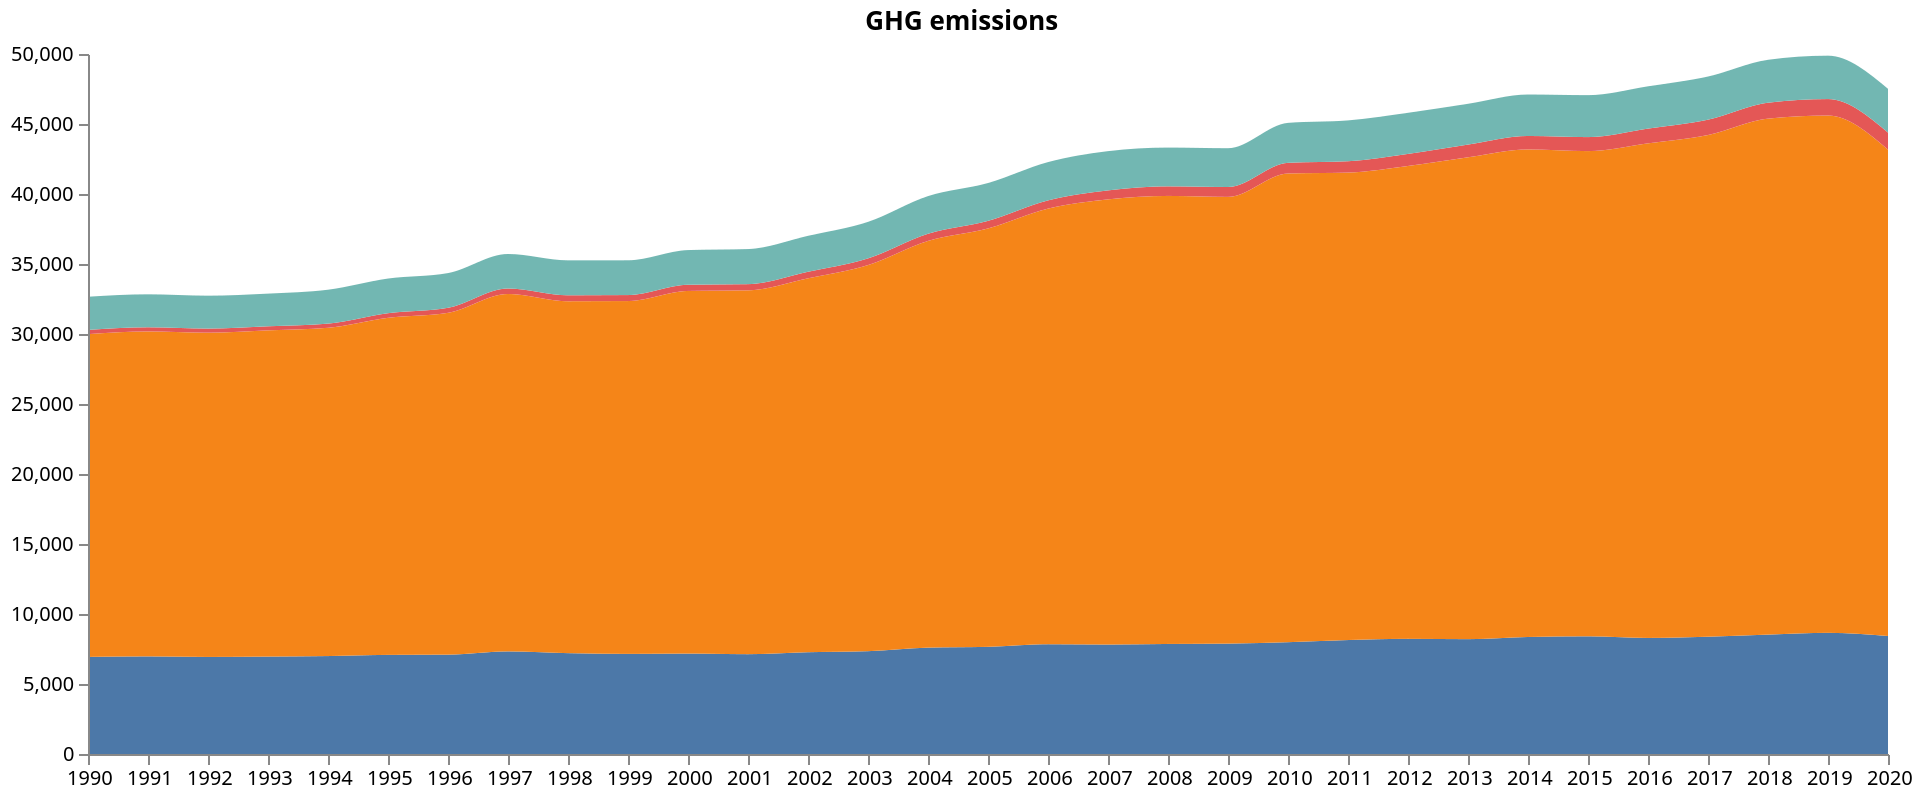 {
    "$schema": "https://vega.github.io/schema/vega/v5.json",
    "description": "A basic stacked area chart example.",
    "width": 900,
    "height": 350,
    "padding": 5,
    "title":"GHG emissions",
    "data": [
      {
        "name": "table",
        "values": [
          {"x": 1990, "y": 6936.68, "c": "CH4"},
          {"x": 1991, "y": 6972.61, "c": "CH4"},
          {"x": 1992, "y": 6932.75, "c": "CH4"},
          {"x": 1993, "y": 6958.63, "c": "CH4"},
          {"x": 1994, "y": 6996.12, "c": "CH4"},
          {"x": 1995, "y": 7080.75, "c": "CH4"},
          {"x": 1996, "y": 7097.47, "c": "CH4"},
          {"x": 1997, "y": 7328.28, "c": "CH4"},
          {"x": 1998, "y": 7204.1, "c": "CH4"},
          {"x": 1999, "y": 7150.24, "c": "CH4"},
          {"x": 2000, "y": 7173.64, "c": "CH4"},
          {"x": 2001, "y": 7129.96, "c": "CH4"},
          {"x": 2002, "y": 7270.7, "c": "CH4"},
          {"x": 2003, "y": 7344.2, "c": "CH4"},
          {"x": 2004, "y": 7597.86, "c": "CH4"},
          {"x": 2005, "y": 7655.39, "c": "CH4"},
          {"x": 2006, "y": 7840.96, "c": "CH4"},
          {"x": 2007, "y": 7817.43, "c": "CH4"},
          {"x": 2008, "y": 7860.49, "c": "CH4"},
          {"x": 2009, "y": 7884.34, "c": "CH4"},
          {"x": 2010, "y": 7986.74, "c": "CH4"},
          {"x": 2011, "y": 8142.05, "c": "CH4"},
          {"x": 2012, "y": 8226.45, "c": "CH4"},
          {"x": 2013, "y": 8203.1, "c": "CH4"},
          {"x": 2014, "y": 8358.29, "c": "CH4"},
          {"x": 2015, "y": 8406.97, "c": "CH4"},
          {"x": 2016, "y": 8290.55, "c": "CH4"},
          {"x": 2017, "y": 8377.51, "c": "CH4"},
          {"x": 2018, "y": 8528.19, "c": "CH4"},
          {"x": 2019, "y": 8654.75, "c": "CH4"},
          {"x": 2020, "y": 8428.66, "c": "CH4"},
          {"x": 1990, "y": 23054.21, "c": "CO2"},
          {"x": 1991, "y": 23210.66, "c": "CO2"},
          {"x": 1992, "y": 23160.21, "c": "CO2"},
          {"x": 1993, "y": 23302.43, "c": "CO2"},
          {"x": 1994, "y": 23447.16, "c": "CO2"},
          {"x": 1995, "y": 24075.08, "c": "CO2"},
          {"x": 1996, "y": 24415.14, "c": "CO2"},
          {"x": 1997, "y": 25528.62, "c": "CO2"},
          {"x": 1998, "y": 25135.56, "c": "CO2"},
          {"x": 1999, "y": 25204.1, "c": "CO2"},
          {"x": 2000, "y": 25901.81, "c": "CO2"},
          {"x": 2001, "y": 25988.6, "c": "CO2"},
          {"x": 2002, "y": 26706.93, "c": "CO2"},
          {"x": 2003, "y": 27579.09, "c": "CO2"},
          {"x": 2004, "y": 29050.2, "c": "CO2"},
          {"x": 2005, "y": 29884.64, "c": "CO2"},
          {"x": 2006, "y": 31114.92, "c": "CO2"},
          {"x": 2007, "y": 31798.65, "c": "CO2"},
          {"x": 2008, "y": 32001.8, "c": "CO2"},
          {"x": 2009, "y": 31910.11, "c": "CO2"},
          {"x": 2010, "y": 33478.09, "c": "CO2"},
          {"x": 2011, "y": 33386.21, "c": "CO2"},
          {"x": 2012, "y": 33776.66, "c": "CO2"},
          {"x": 2013, "y": 34418.74, "c": "CO2"},
          {"x": 2014, "y": 34824.6, "c": "CO2"},
          {"x": 2015, "y": 34657.09, "c": "CO2"},
          {"x": 2016, "y": 35327.54, "c": "CO2"},
          {"x": 2017, "y": 35836.11, "c": "CO2"},
          {"x": 2018, "y": 36855.48, "c": "CO2"},
          {"x": 2019, "y": 36948.97, "c": "CO2"},
          {"x": 2020, "y": 34739.12, "c": "CO2"},
          {"x": 1990, "y": 302.21, "c": "F-Gas"},
          {"x": 1991, "y": 297.51, "c": "F-Gas"},
          {"x": 1992, "y": 294.57, "c": "F-Gas"},
          {"x": 1993, "y": 290.55, "c": "F-Gas"},
          {"x": 1994, "y": 297.94, "c": "F-Gas"},
          {"x": 1995, "y": 329.36, "c": "F-Gas"},
          {"x": 1996, "y": 359.05, "c": "F-Gas"},
          {"x": 1997, "y": 391.61, "c": "F-Gas"},
          {"x": 1998, "y": 424.94, "c": "F-Gas"},
          {"x": 1999, "y": 426.78, "c": "F-Gas"},
          {"x": 2000, "y": 443.72, "c": "F-Gas"},
          {"x": 2001, "y": 441.58, "c": "F-Gas"},
          {"x": 2002, "y": 467.43, "c": "F-Gas"},
          {"x": 2003, "y": 477.72, "c": "F-Gas"},
          {"x": 2004, "y": 511.84, "c": "F-Gas"},
          {"x": 2005, "y": 541.91, "c": "F-Gas"},
          {"x": 2006, "y": 587.2, "c": "F-Gas"},
          {"x": 2007, "y": 641.45, "c": "F-Gas"},
          {"x": 2008, "y": 684.64, "c": "F-Gas"},
          {"x": 2009, "y": 705.57, "c": "F-Gas"},
          {"x": 2010, "y": 762.28, "c": "F-Gas"},
          {"x": 2011, "y": 812.31, "c": "F-Gas"},
          {"x": 2012, "y": 861.06, "c": "F-Gas"},
          {"x": 2013, "y": 908.93, "c": "F-Gas"},
          {"x": 2014, "y": 962.57, "c": "F-Gas"},
          {"x": 2015, "y": 1000.64, "c": "F-Gas"},
          {"x": 2016, "y": 1053.6, "c": "F-Gas"},
          {"x": 2017, "y": 1094.87, "c": "F-Gas"},
          {"x": 2018, "y": 1136.14, "c": "F-Gas"},
          {"x": 2019, "y": 1177.41, "c": "F-Gas"},
          {"x": 2020, "y": 1218.67, "c": "F-Gas"},
          {"x": 1990, "y": 2368.32, "c": "N2O"},
          {"x": 1991, "y": 2354.73, "c": "N2O"},
          {"x": 1992, "y": 2348.68, "c": "N2O"},
          {"x": 1993, "y": 2332.57, "c": "N2O"},
          {"x": 1994, "y": 2421.53, "c": "N2O"},
          {"x": 1995, "y": 2475.69, "c": "N2O"},
          {"x": 1996, "y": 2479.34, "c": "N2O"},
          {"x": 1997, "y": 2466.49, "c": "N2O"},
          {"x": 1998, "y": 2496.63, "c": "N2O"},
          {"x": 1999, "y": 2483.51, "c": "N2O"},
          {"x": 2000, "y": 2475.74, "c": "N2O"},
          {"x": 2001, "y": 2506.68, "c": "N2O"},
          {"x": 2002, "y": 2567.67, "c": "N2O"},
          {"x": 2003, "y": 2608.23, "c": "N2O"},
          {"x": 2004, "y": 2689.61, "c": "N2O"},
          {"x": 2005, "y": 2702.48, "c": "N2O"},
          {"x": 2006, "y": 2735.1, "c": "N2O"},
          {"x": 2007, "y": 2803.84, "c": "N2O"},
          {"x": 2008, "y": 2769.83, "c": "N2O"},
          {"x": 2009, "y": 2770.11, "c": "N2O"},
          {"x": 2010, "y": 2853.5, "c": "N2O"},
          {"x": 2011, "y": 2915.9, "c": "N2O"},
          {"x": 2012, "y": 2936, "c": "N2O"},
          {"x": 2013, "y": 2912.82, "c": "N2O"},
          {"x": 2014, "y": 2961.01, "c": "N2O"},
          {"x": 2015, "y": 2995.08, "c": "N2O"},
          {"x": 2016, "y": 3020.14, "c": "N2O"},
          {"x": 2017, "y": 3082.43, "c": "N2O"},
          {"x": 2018, "y": 3066.1, "c": "N2O"},
          {"x": 2019, "y": 3099.48, "c": "N2O"},
          {"x": 2020, "y": 3126.7, "c": "N2O"}
        ],
        "transform": [
          {
            "type": "stack",
            "groupby": ["x"],
            "sort": {"field": "c"},
            "field": "y"
          }
        ]
      }
    ],
    "scales": [
      {
        "name": "x",
        "type": "point",
        "range": "width",
        "domain": {"data": "table", "field": "x"}
      },
      {
        "name": "y",
        "type": "linear",
        "range": "height",
        "nice": true,
        "zero": true,
        "domain": {"data": "table", "field": "y1"}
      },
      {
        "name": "color",
        "type": "ordinal",
        "range": "category",
        "domain": {"data": "table", "field": "c"}
      }
    ],
    "axes": [
      {"orient": "bottom", "scale": "x", "zindex": 1},
      {"orient": "left", "scale": "y", "zindex": 1}
    ],
    "marks": [
      {
        "type": "group",
        "from": {"facet": {"name": "series", "data": "table", "groupby": "c"}},
        "marks": [
          {
            "type": "area",
            "from": {"data": "series"},
            "encode": {
              "enter": {
                "interpolate": {"value": "monotone"},
                "x": {"scale": "x", "field": "x"},
                "y": {"scale": "y", "field": "y0"},
                "y2": {"scale": "y", "field": "y1"},
                "fill": {"scale": "color", "field": "c"}
              },
              "update": {"fillOpacity": {"value": 1}},
              "hover": {"fillOpacity": {"value": 0.5}}
            }
          }
        ]
      }
    ]
  }